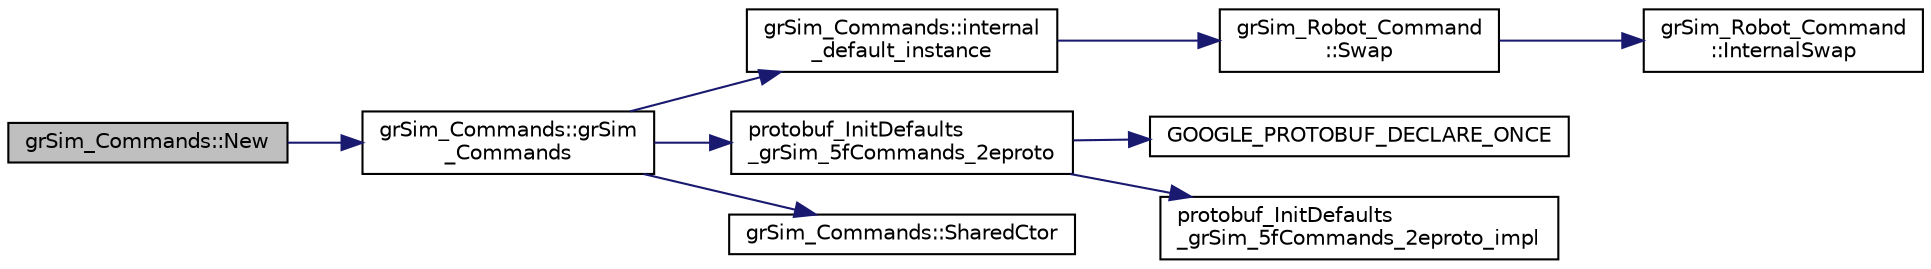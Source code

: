 digraph "grSim_Commands::New"
{
 // INTERACTIVE_SVG=YES
  edge [fontname="Helvetica",fontsize="10",labelfontname="Helvetica",labelfontsize="10"];
  node [fontname="Helvetica",fontsize="10",shape=record];
  rankdir="LR";
  Node1 [label="grSim_Commands::New",height=0.2,width=0.4,color="black", fillcolor="grey75", style="filled", fontcolor="black"];
  Node1 -> Node2 [color="midnightblue",fontsize="10",style="solid",fontname="Helvetica"];
  Node2 [label="grSim_Commands::grSim\l_Commands",height=0.2,width=0.4,color="black", fillcolor="white", style="filled",URL="$d0/d13/classgr_sim___commands.html#abcf82bd3b76dfd35eb95f37946166e01"];
  Node2 -> Node3 [color="midnightblue",fontsize="10",style="solid",fontname="Helvetica"];
  Node3 [label="grSim_Commands::internal\l_default_instance",height=0.2,width=0.4,color="black", fillcolor="white", style="filled",URL="$d0/d13/classgr_sim___commands.html#a3098a0a4b94dd42c3be0f6b4bedbf663"];
  Node3 -> Node4 [color="midnightblue",fontsize="10",style="solid",fontname="Helvetica"];
  Node4 [label="grSim_Robot_Command\l::Swap",height=0.2,width=0.4,color="black", fillcolor="white", style="filled",URL="$d1/d68/classgr_sim___robot___command.html#a3308bdb23be31e83cb52dee2b25e000e"];
  Node4 -> Node5 [color="midnightblue",fontsize="10",style="solid",fontname="Helvetica"];
  Node5 [label="grSim_Robot_Command\l::InternalSwap",height=0.2,width=0.4,color="black", fillcolor="white", style="filled",URL="$d1/d68/classgr_sim___robot___command.html#a7b3aa15368c13307afb9bda35340540b"];
  Node2 -> Node6 [color="midnightblue",fontsize="10",style="solid",fontname="Helvetica"];
  Node6 [label="protobuf_InitDefaults\l_grSim_5fCommands_2eproto",height=0.2,width=0.4,color="black", fillcolor="white", style="filled",URL="$dc/d7f/gr_sim___commands_8pb_8cc.html#a2f7dca3b7b526e3d2806f08457d45345"];
  Node6 -> Node7 [color="midnightblue",fontsize="10",style="solid",fontname="Helvetica"];
  Node7 [label="GOOGLE_PROTOBUF_DECLARE_ONCE",height=0.2,width=0.4,color="black", fillcolor="white", style="filled",URL="$dc/d7f/gr_sim___commands_8pb_8cc.html#a1d3ccec64057afcccc8385041a5b5df7"];
  Node6 -> Node8 [color="midnightblue",fontsize="10",style="solid",fontname="Helvetica"];
  Node8 [label="protobuf_InitDefaults\l_grSim_5fCommands_2eproto_impl",height=0.2,width=0.4,color="black", fillcolor="white", style="filled",URL="$dc/d7f/gr_sim___commands_8pb_8cc.html#a77c7a50cc00a4980dd12286d5065de88"];
  Node2 -> Node9 [color="midnightblue",fontsize="10",style="solid",fontname="Helvetica"];
  Node9 [label="grSim_Commands::SharedCtor",height=0.2,width=0.4,color="black", fillcolor="white", style="filled",URL="$d0/d13/classgr_sim___commands.html#a585666fd7357e93dc9ccf1cda58af7ab"];
}
